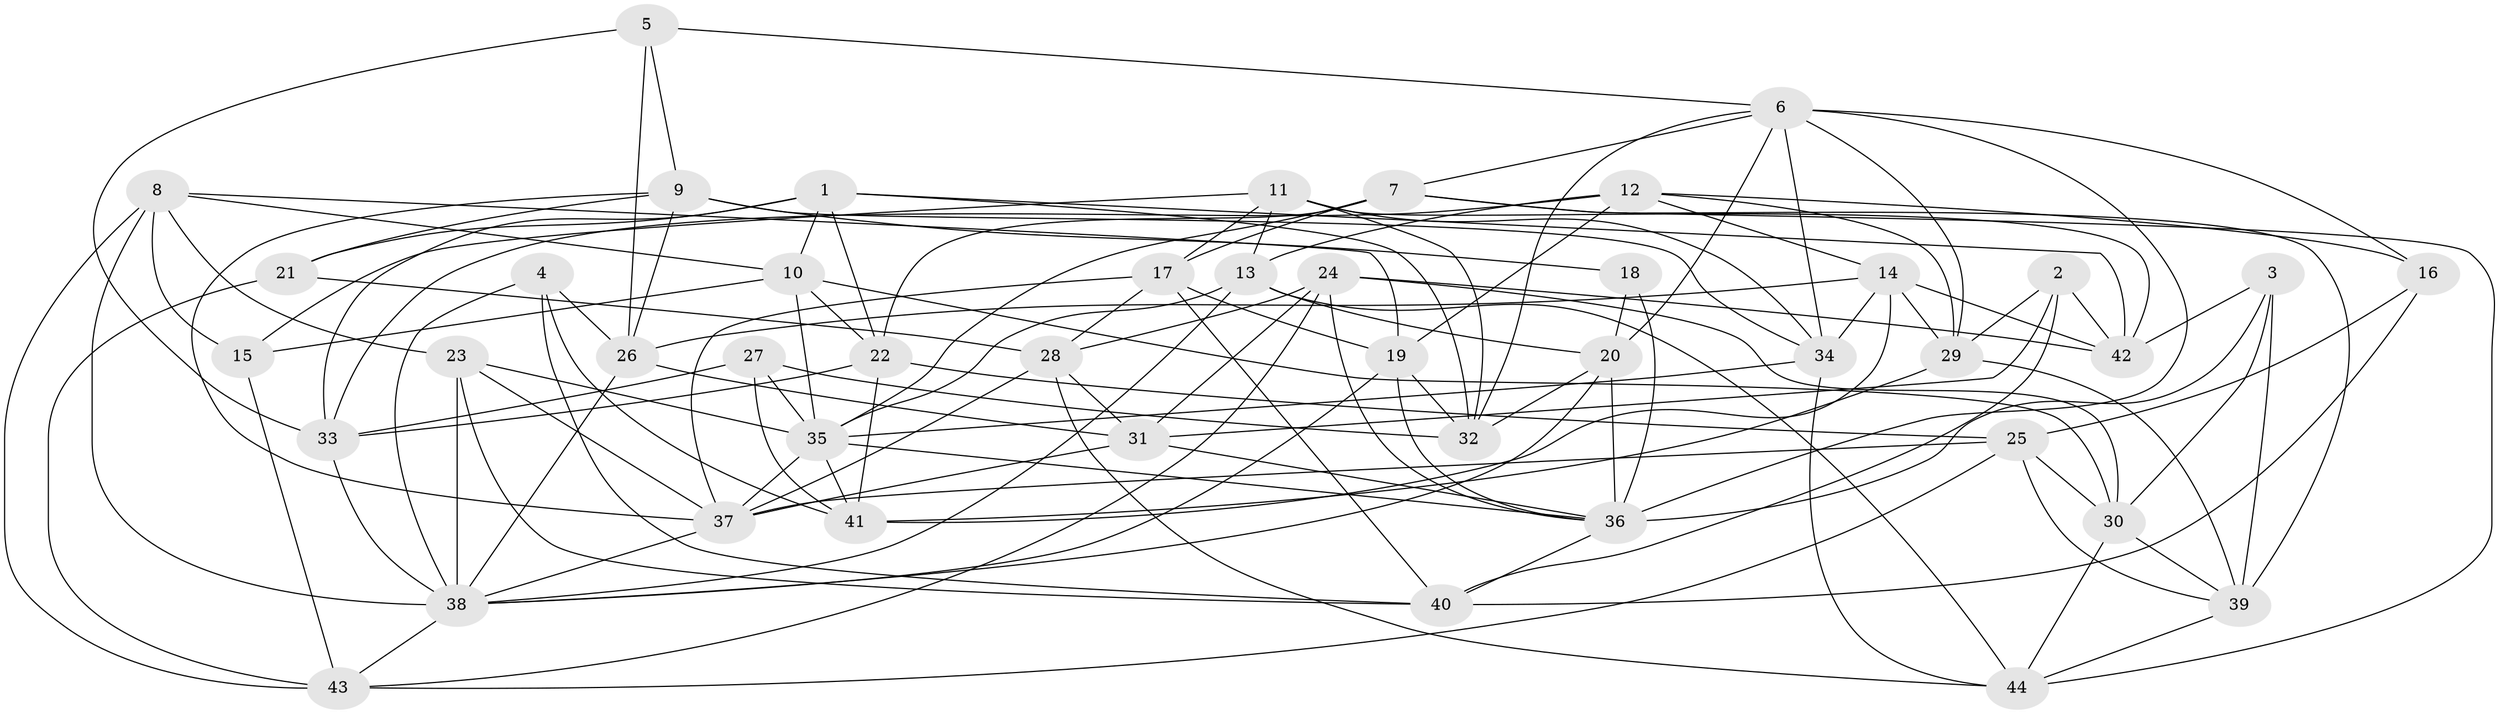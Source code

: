 // original degree distribution, {4: 1.0}
// Generated by graph-tools (version 1.1) at 2025/26/03/09/25 03:26:50]
// undirected, 44 vertices, 129 edges
graph export_dot {
graph [start="1"]
  node [color=gray90,style=filled];
  1;
  2;
  3;
  4;
  5;
  6;
  7;
  8;
  9;
  10;
  11;
  12;
  13;
  14;
  15;
  16;
  17;
  18;
  19;
  20;
  21;
  22;
  23;
  24;
  25;
  26;
  27;
  28;
  29;
  30;
  31;
  32;
  33;
  34;
  35;
  36;
  37;
  38;
  39;
  40;
  41;
  42;
  43;
  44;
  1 -- 10 [weight=1.0];
  1 -- 21 [weight=1.0];
  1 -- 22 [weight=1.0];
  1 -- 32 [weight=1.0];
  1 -- 33 [weight=1.0];
  1 -- 42 [weight=1.0];
  2 -- 29 [weight=1.0];
  2 -- 31 [weight=1.0];
  2 -- 40 [weight=1.0];
  2 -- 42 [weight=1.0];
  3 -- 30 [weight=1.0];
  3 -- 36 [weight=1.0];
  3 -- 39 [weight=1.0];
  3 -- 42 [weight=1.0];
  4 -- 26 [weight=1.0];
  4 -- 38 [weight=1.0];
  4 -- 40 [weight=1.0];
  4 -- 41 [weight=1.0];
  5 -- 6 [weight=1.0];
  5 -- 9 [weight=1.0];
  5 -- 26 [weight=1.0];
  5 -- 33 [weight=1.0];
  6 -- 7 [weight=1.0];
  6 -- 16 [weight=1.0];
  6 -- 20 [weight=1.0];
  6 -- 29 [weight=1.0];
  6 -- 32 [weight=1.0];
  6 -- 34 [weight=1.0];
  6 -- 36 [weight=1.0];
  7 -- 17 [weight=1.0];
  7 -- 22 [weight=1.0];
  7 -- 35 [weight=1.0];
  7 -- 39 [weight=1.0];
  7 -- 44 [weight=1.0];
  8 -- 10 [weight=1.0];
  8 -- 15 [weight=1.0];
  8 -- 19 [weight=1.0];
  8 -- 23 [weight=1.0];
  8 -- 38 [weight=1.0];
  8 -- 43 [weight=1.0];
  9 -- 18 [weight=1.0];
  9 -- 21 [weight=1.0];
  9 -- 26 [weight=1.0];
  9 -- 34 [weight=1.0];
  9 -- 37 [weight=1.0];
  10 -- 15 [weight=1.0];
  10 -- 22 [weight=1.0];
  10 -- 30 [weight=1.0];
  10 -- 35 [weight=1.0];
  11 -- 13 [weight=1.0];
  11 -- 15 [weight=1.0];
  11 -- 17 [weight=1.0];
  11 -- 32 [weight=1.0];
  11 -- 34 [weight=1.0];
  11 -- 42 [weight=1.0];
  12 -- 13 [weight=1.0];
  12 -- 14 [weight=1.0];
  12 -- 16 [weight=1.0];
  12 -- 19 [weight=1.0];
  12 -- 29 [weight=1.0];
  12 -- 33 [weight=1.0];
  13 -- 20 [weight=1.0];
  13 -- 35 [weight=1.0];
  13 -- 38 [weight=1.0];
  13 -- 44 [weight=1.0];
  14 -- 26 [weight=1.0];
  14 -- 29 [weight=1.0];
  14 -- 34 [weight=1.0];
  14 -- 41 [weight=1.0];
  14 -- 42 [weight=1.0];
  15 -- 43 [weight=1.0];
  16 -- 25 [weight=1.0];
  16 -- 40 [weight=1.0];
  17 -- 19 [weight=1.0];
  17 -- 28 [weight=1.0];
  17 -- 37 [weight=1.0];
  17 -- 40 [weight=1.0];
  18 -- 20 [weight=1.0];
  18 -- 36 [weight=2.0];
  19 -- 32 [weight=1.0];
  19 -- 36 [weight=1.0];
  19 -- 38 [weight=1.0];
  20 -- 32 [weight=1.0];
  20 -- 36 [weight=1.0];
  20 -- 38 [weight=1.0];
  21 -- 28 [weight=1.0];
  21 -- 43 [weight=1.0];
  22 -- 25 [weight=1.0];
  22 -- 33 [weight=1.0];
  22 -- 41 [weight=1.0];
  23 -- 35 [weight=2.0];
  23 -- 37 [weight=1.0];
  23 -- 38 [weight=1.0];
  23 -- 40 [weight=1.0];
  24 -- 28 [weight=1.0];
  24 -- 30 [weight=1.0];
  24 -- 31 [weight=1.0];
  24 -- 36 [weight=1.0];
  24 -- 42 [weight=1.0];
  24 -- 43 [weight=1.0];
  25 -- 30 [weight=1.0];
  25 -- 37 [weight=1.0];
  25 -- 39 [weight=1.0];
  25 -- 43 [weight=1.0];
  26 -- 31 [weight=1.0];
  26 -- 38 [weight=1.0];
  27 -- 32 [weight=1.0];
  27 -- 33 [weight=1.0];
  27 -- 35 [weight=1.0];
  27 -- 41 [weight=1.0];
  28 -- 31 [weight=1.0];
  28 -- 37 [weight=1.0];
  28 -- 44 [weight=1.0];
  29 -- 39 [weight=1.0];
  29 -- 41 [weight=1.0];
  30 -- 39 [weight=1.0];
  30 -- 44 [weight=1.0];
  31 -- 36 [weight=1.0];
  31 -- 37 [weight=1.0];
  33 -- 38 [weight=1.0];
  34 -- 35 [weight=1.0];
  34 -- 44 [weight=1.0];
  35 -- 36 [weight=1.0];
  35 -- 37 [weight=1.0];
  35 -- 41 [weight=1.0];
  36 -- 40 [weight=1.0];
  37 -- 38 [weight=1.0];
  38 -- 43 [weight=1.0];
  39 -- 44 [weight=1.0];
}
